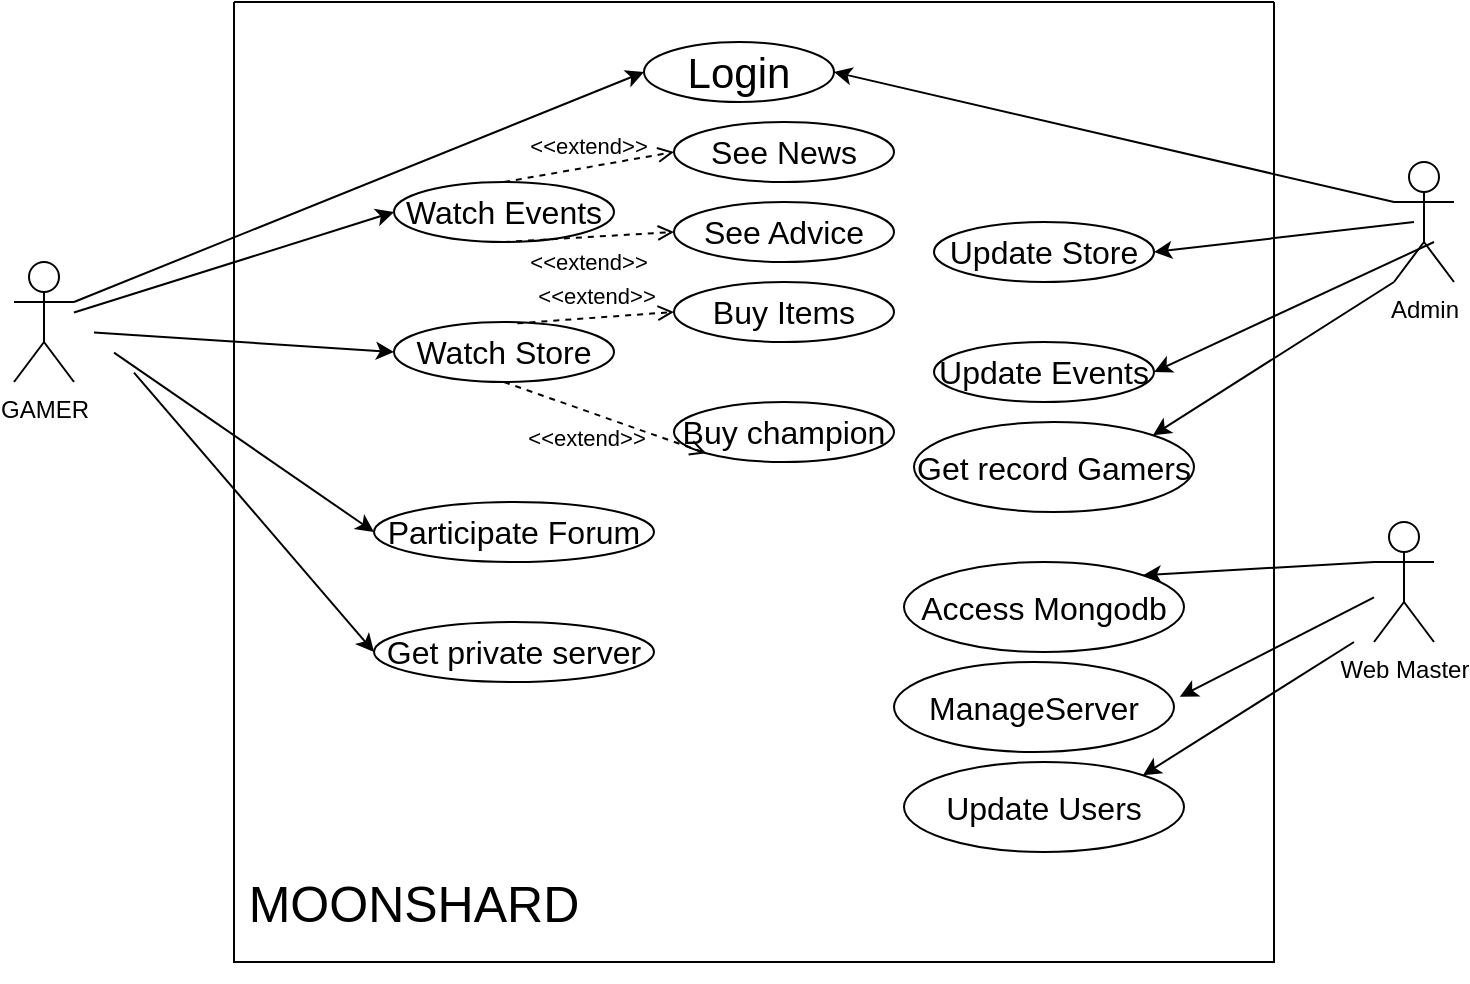 <mxfile version="20.2.0" type="device"><diagram id="Hfc5ZqMyKhjoAbJhpz8V" name="Page-1"><mxGraphModel dx="865" dy="483" grid="1" gridSize="10" guides="1" tooltips="1" connect="1" arrows="1" fold="1" page="1" pageScale="1" pageWidth="850" pageHeight="1100" math="0" shadow="0"><root><mxCell id="0"/><mxCell id="1" parent="0"/><mxCell id="8dOSoiDX0VPXUzFKW1mo-1" value="" style="swimlane;startSize=0;" vertex="1" parent="1"><mxGeometry x="160" y="40" width="520" height="480" as="geometry"/></mxCell><mxCell id="8dOSoiDX0VPXUzFKW1mo-5" value="&lt;font style=&quot;font-size: 25px;&quot;&gt;MOONSHARD&lt;/font&gt;" style="text;html=1;strokeColor=none;fillColor=none;align=center;verticalAlign=middle;whiteSpace=wrap;rounded=0;" vertex="1" parent="8dOSoiDX0VPXUzFKW1mo-1"><mxGeometry x="10" y="410" width="160" height="80" as="geometry"/></mxCell><mxCell id="8dOSoiDX0VPXUzFKW1mo-6" value="Login" style="ellipse;whiteSpace=wrap;html=1;fontSize=21;" vertex="1" parent="8dOSoiDX0VPXUzFKW1mo-1"><mxGeometry x="205" y="20" width="95" height="30" as="geometry"/></mxCell><mxCell id="8dOSoiDX0VPXUzFKW1mo-7" value="Watch Events" style="ellipse;whiteSpace=wrap;html=1;fontSize=16;" vertex="1" parent="8dOSoiDX0VPXUzFKW1mo-1"><mxGeometry x="80" y="90" width="110" height="30" as="geometry"/></mxCell><mxCell id="8dOSoiDX0VPXUzFKW1mo-8" value="Watch Store" style="ellipse;whiteSpace=wrap;html=1;fontSize=16;" vertex="1" parent="8dOSoiDX0VPXUzFKW1mo-1"><mxGeometry x="80" y="160" width="110" height="30" as="geometry"/></mxCell><mxCell id="8dOSoiDX0VPXUzFKW1mo-9" value="Buy Items" style="ellipse;whiteSpace=wrap;html=1;fontSize=16;" vertex="1" parent="8dOSoiDX0VPXUzFKW1mo-1"><mxGeometry x="220" y="140" width="110" height="30" as="geometry"/></mxCell><mxCell id="8dOSoiDX0VPXUzFKW1mo-10" value="Buy champion" style="ellipse;whiteSpace=wrap;html=1;fontSize=16;" vertex="1" parent="8dOSoiDX0VPXUzFKW1mo-1"><mxGeometry x="220" y="200" width="110" height="30" as="geometry"/></mxCell><mxCell id="8dOSoiDX0VPXUzFKW1mo-12" value="Participate Forum" style="ellipse;whiteSpace=wrap;html=1;fontSize=16;" vertex="1" parent="8dOSoiDX0VPXUzFKW1mo-1"><mxGeometry x="70" y="250" width="140" height="30" as="geometry"/></mxCell><mxCell id="8dOSoiDX0VPXUzFKW1mo-11" value="Get private server" style="ellipse;whiteSpace=wrap;html=1;fontSize=16;" vertex="1" parent="8dOSoiDX0VPXUzFKW1mo-1"><mxGeometry x="70" y="310" width="140" height="30" as="geometry"/></mxCell><mxCell id="8dOSoiDX0VPXUzFKW1mo-19" value="&lt;font style=&quot;font-size: 11px;&quot;&gt;&amp;lt;&amp;lt;extend&amp;gt;&amp;gt;&lt;/font&gt;" style="html=1;verticalAlign=bottom;labelBackgroundColor=none;endArrow=open;endFill=0;dashed=1;rounded=0;fontSize=21;exitX=0.561;exitY=0.022;exitDx=0;exitDy=0;exitPerimeter=0;entryX=0;entryY=0.5;entryDx=0;entryDy=0;" edge="1" parent="8dOSoiDX0VPXUzFKW1mo-1" source="8dOSoiDX0VPXUzFKW1mo-8" target="8dOSoiDX0VPXUzFKW1mo-9"><mxGeometry width="160" relative="1" as="geometry"><mxPoint x="140" y="150" as="sourcePoint"/><mxPoint x="300" y="150" as="targetPoint"/></mxGeometry></mxCell><mxCell id="8dOSoiDX0VPXUzFKW1mo-20" value="&lt;font style=&quot;font-size: 11px;&quot;&gt;&amp;lt;&amp;lt;extend&amp;gt;&amp;gt;&lt;/font&gt;" style="html=1;verticalAlign=bottom;labelBackgroundColor=none;endArrow=open;endFill=0;dashed=1;rounded=0;fontSize=21;exitX=0.5;exitY=1;exitDx=0;exitDy=0;entryX=0;entryY=1;entryDx=0;entryDy=0;" edge="1" parent="8dOSoiDX0VPXUzFKW1mo-1" source="8dOSoiDX0VPXUzFKW1mo-8" target="8dOSoiDX0VPXUzFKW1mo-10"><mxGeometry x="-0.041" y="-23" width="160" relative="1" as="geometry"><mxPoint x="151.71" y="170.66" as="sourcePoint"/><mxPoint x="230" y="155" as="targetPoint"/><mxPoint as="offset"/></mxGeometry></mxCell><mxCell id="8dOSoiDX0VPXUzFKW1mo-21" value="See News" style="ellipse;whiteSpace=wrap;html=1;fontSize=16;" vertex="1" parent="8dOSoiDX0VPXUzFKW1mo-1"><mxGeometry x="220" y="60" width="110" height="30" as="geometry"/></mxCell><mxCell id="8dOSoiDX0VPXUzFKW1mo-22" value="See Advice" style="ellipse;whiteSpace=wrap;html=1;fontSize=16;" vertex="1" parent="8dOSoiDX0VPXUzFKW1mo-1"><mxGeometry x="220" y="100" width="110" height="30" as="geometry"/></mxCell><mxCell id="8dOSoiDX0VPXUzFKW1mo-23" value="&lt;font style=&quot;font-size: 11px;&quot;&gt;&amp;lt;&amp;lt;extend&amp;gt;&amp;gt;&lt;/font&gt;" style="html=1;verticalAlign=bottom;labelBackgroundColor=none;endArrow=open;endFill=0;dashed=1;rounded=0;fontSize=21;exitX=0.5;exitY=0;exitDx=0;exitDy=0;entryX=0;entryY=0.5;entryDx=0;entryDy=0;" edge="1" parent="8dOSoiDX0VPXUzFKW1mo-1" source="8dOSoiDX0VPXUzFKW1mo-7" target="8dOSoiDX0VPXUzFKW1mo-21"><mxGeometry width="160" relative="1" as="geometry"><mxPoint x="151.71" y="170.66" as="sourcePoint"/><mxPoint x="230" y="165" as="targetPoint"/></mxGeometry></mxCell><mxCell id="8dOSoiDX0VPXUzFKW1mo-24" value="&lt;font style=&quot;font-size: 11px;&quot;&gt;&amp;lt;&amp;lt;extend&amp;gt;&amp;gt;&lt;/font&gt;" style="html=1;verticalAlign=bottom;labelBackgroundColor=none;endArrow=open;endFill=0;dashed=1;rounded=0;fontSize=21;exitX=0.5;exitY=1;exitDx=0;exitDy=0;entryX=0;entryY=0.5;entryDx=0;entryDy=0;" edge="1" parent="8dOSoiDX0VPXUzFKW1mo-1" source="8dOSoiDX0VPXUzFKW1mo-7" target="8dOSoiDX0VPXUzFKW1mo-22"><mxGeometry x="-0.041" y="-23" width="160" relative="1" as="geometry"><mxPoint x="145" y="200" as="sourcePoint"/><mxPoint x="246.109" y="235.607" as="targetPoint"/><mxPoint as="offset"/></mxGeometry></mxCell><mxCell id="8dOSoiDX0VPXUzFKW1mo-25" value="Update Events" style="ellipse;whiteSpace=wrap;html=1;fontSize=16;" vertex="1" parent="8dOSoiDX0VPXUzFKW1mo-1"><mxGeometry x="350" y="170" width="110" height="30" as="geometry"/></mxCell><mxCell id="8dOSoiDX0VPXUzFKW1mo-28" value="Get record Gamers" style="ellipse;whiteSpace=wrap;html=1;fontSize=16;" vertex="1" parent="8dOSoiDX0VPXUzFKW1mo-1"><mxGeometry x="340" y="210" width="140" height="45" as="geometry"/></mxCell><mxCell id="8dOSoiDX0VPXUzFKW1mo-32" value="Access Mongodb" style="ellipse;whiteSpace=wrap;html=1;fontSize=16;" vertex="1" parent="8dOSoiDX0VPXUzFKW1mo-1"><mxGeometry x="335" y="280" width="140" height="45" as="geometry"/></mxCell><mxCell id="8dOSoiDX0VPXUzFKW1mo-33" value="ManageServer" style="ellipse;whiteSpace=wrap;html=1;fontSize=16;" vertex="1" parent="8dOSoiDX0VPXUzFKW1mo-1"><mxGeometry x="330" y="330" width="140" height="45" as="geometry"/></mxCell><mxCell id="8dOSoiDX0VPXUzFKW1mo-34" value="Update Users" style="ellipse;whiteSpace=wrap;html=1;fontSize=16;" vertex="1" parent="8dOSoiDX0VPXUzFKW1mo-1"><mxGeometry x="335" y="380" width="140" height="45" as="geometry"/></mxCell><mxCell id="8dOSoiDX0VPXUzFKW1mo-2" value="GAMER" style="shape=umlActor;verticalLabelPosition=bottom;verticalAlign=top;html=1;outlineConnect=0;" vertex="1" parent="1"><mxGeometry x="50" y="170" width="30" height="60" as="geometry"/></mxCell><mxCell id="8dOSoiDX0VPXUzFKW1mo-3" value="Admin" style="shape=umlActor;verticalLabelPosition=bottom;verticalAlign=top;html=1;outlineConnect=0;" vertex="1" parent="1"><mxGeometry x="740" y="120" width="30" height="60" as="geometry"/></mxCell><mxCell id="8dOSoiDX0VPXUzFKW1mo-4" value="Web Master" style="shape=umlActor;verticalLabelPosition=bottom;verticalAlign=top;html=1;outlineConnect=0;" vertex="1" parent="1"><mxGeometry x="730" y="300" width="30" height="60" as="geometry"/></mxCell><mxCell id="8dOSoiDX0VPXUzFKW1mo-13" value="" style="endArrow=classic;html=1;rounded=0;fontSize=21;entryX=0;entryY=0.5;entryDx=0;entryDy=0;" edge="1" parent="1" source="8dOSoiDX0VPXUzFKW1mo-2" target="8dOSoiDX0VPXUzFKW1mo-7"><mxGeometry width="50" height="50" relative="1" as="geometry"><mxPoint x="350" y="210" as="sourcePoint"/><mxPoint x="400" y="160" as="targetPoint"/></mxGeometry></mxCell><mxCell id="8dOSoiDX0VPXUzFKW1mo-14" value="" style="endArrow=classic;html=1;rounded=0;fontSize=21;entryX=0;entryY=0.5;entryDx=0;entryDy=0;" edge="1" parent="1" target="8dOSoiDX0VPXUzFKW1mo-8"><mxGeometry width="50" height="50" relative="1" as="geometry"><mxPoint x="90" y="205.286" as="sourcePoint"/><mxPoint x="250" y="155" as="targetPoint"/></mxGeometry></mxCell><mxCell id="8dOSoiDX0VPXUzFKW1mo-15" value="" style="endArrow=classic;html=1;rounded=0;fontSize=21;entryX=0;entryY=0.5;entryDx=0;entryDy=0;" edge="1" parent="1" target="8dOSoiDX0VPXUzFKW1mo-12"><mxGeometry width="50" height="50" relative="1" as="geometry"><mxPoint x="100" y="215.286" as="sourcePoint"/><mxPoint x="260" y="165" as="targetPoint"/></mxGeometry></mxCell><mxCell id="8dOSoiDX0VPXUzFKW1mo-16" value="" style="endArrow=classic;html=1;rounded=0;fontSize=21;entryX=0;entryY=0.5;entryDx=0;entryDy=0;" edge="1" parent="1" target="8dOSoiDX0VPXUzFKW1mo-11"><mxGeometry width="50" height="50" relative="1" as="geometry"><mxPoint x="110" y="225.286" as="sourcePoint"/><mxPoint x="270" y="175" as="targetPoint"/></mxGeometry></mxCell><mxCell id="8dOSoiDX0VPXUzFKW1mo-17" value="" style="endArrow=classic;html=1;rounded=0;fontSize=21;entryX=1;entryY=0.5;entryDx=0;entryDy=0;exitX=0;exitY=0.333;exitDx=0;exitDy=0;exitPerimeter=0;" edge="1" parent="1" source="8dOSoiDX0VPXUzFKW1mo-3" target="8dOSoiDX0VPXUzFKW1mo-6"><mxGeometry width="50" height="50" relative="1" as="geometry"><mxPoint x="120" y="235.286" as="sourcePoint"/><mxPoint x="280" y="185" as="targetPoint"/></mxGeometry></mxCell><mxCell id="8dOSoiDX0VPXUzFKW1mo-18" value="" style="endArrow=classic;html=1;rounded=0;fontSize=21;entryX=0;entryY=0.5;entryDx=0;entryDy=0;exitX=1;exitY=0.333;exitDx=0;exitDy=0;exitPerimeter=0;" edge="1" parent="1" source="8dOSoiDX0VPXUzFKW1mo-2" target="8dOSoiDX0VPXUzFKW1mo-6"><mxGeometry width="50" height="50" relative="1" as="geometry"><mxPoint x="130" y="245.286" as="sourcePoint"/><mxPoint x="290" y="195" as="targetPoint"/></mxGeometry></mxCell><mxCell id="8dOSoiDX0VPXUzFKW1mo-27" value="Update Store" style="ellipse;whiteSpace=wrap;html=1;fontSize=16;" vertex="1" parent="1"><mxGeometry x="510" y="150" width="110" height="30" as="geometry"/></mxCell><mxCell id="8dOSoiDX0VPXUzFKW1mo-29" value="" style="endArrow=classic;html=1;rounded=0;fontSize=21;entryX=1;entryY=0.5;entryDx=0;entryDy=0;exitX=0;exitY=0.333;exitDx=0;exitDy=0;exitPerimeter=0;" edge="1" parent="1" target="8dOSoiDX0VPXUzFKW1mo-27"><mxGeometry width="50" height="50" relative="1" as="geometry"><mxPoint x="750" y="150" as="sourcePoint"/><mxPoint x="470" y="85" as="targetPoint"/></mxGeometry></mxCell><mxCell id="8dOSoiDX0VPXUzFKW1mo-30" value="" style="endArrow=classic;html=1;rounded=0;fontSize=21;entryX=1;entryY=0.5;entryDx=0;entryDy=0;exitX=0;exitY=0.333;exitDx=0;exitDy=0;exitPerimeter=0;" edge="1" parent="1" target="8dOSoiDX0VPXUzFKW1mo-25"><mxGeometry width="50" height="50" relative="1" as="geometry"><mxPoint x="760" y="160" as="sourcePoint"/><mxPoint x="480" y="95" as="targetPoint"/></mxGeometry></mxCell><mxCell id="8dOSoiDX0VPXUzFKW1mo-31" value="" style="endArrow=classic;html=1;rounded=0;fontSize=21;entryX=1;entryY=0;entryDx=0;entryDy=0;" edge="1" parent="1" target="8dOSoiDX0VPXUzFKW1mo-28"><mxGeometry width="50" height="50" relative="1" as="geometry"><mxPoint x="740" y="180" as="sourcePoint"/><mxPoint x="490" y="105" as="targetPoint"/></mxGeometry></mxCell><mxCell id="8dOSoiDX0VPXUzFKW1mo-35" value="" style="endArrow=classic;html=1;rounded=0;fontSize=21;entryX=1;entryY=0;entryDx=0;entryDy=0;exitX=0;exitY=0.333;exitDx=0;exitDy=0;exitPerimeter=0;" edge="1" parent="1" source="8dOSoiDX0VPXUzFKW1mo-4" target="8dOSoiDX0VPXUzFKW1mo-32"><mxGeometry width="50" height="50" relative="1" as="geometry"><mxPoint x="750" y="190" as="sourcePoint"/><mxPoint x="629.497" y="266.59" as="targetPoint"/></mxGeometry></mxCell><mxCell id="8dOSoiDX0VPXUzFKW1mo-36" value="" style="endArrow=classic;html=1;rounded=0;fontSize=21;entryX=1.021;entryY=0.385;entryDx=0;entryDy=0;entryPerimeter=0;" edge="1" parent="1" source="8dOSoiDX0VPXUzFKW1mo-4" target="8dOSoiDX0VPXUzFKW1mo-33"><mxGeometry width="50" height="50" relative="1" as="geometry"><mxPoint x="720" y="340" as="sourcePoint"/><mxPoint x="624.497" y="336.59" as="targetPoint"/></mxGeometry></mxCell><mxCell id="8dOSoiDX0VPXUzFKW1mo-37" value="" style="endArrow=classic;html=1;rounded=0;fontSize=21;entryX=1;entryY=0;entryDx=0;entryDy=0;" edge="1" parent="1" target="8dOSoiDX0VPXUzFKW1mo-34"><mxGeometry width="50" height="50" relative="1" as="geometry"><mxPoint x="720" y="360" as="sourcePoint"/><mxPoint x="642.94" y="397.325" as="targetPoint"/></mxGeometry></mxCell></root></mxGraphModel></diagram></mxfile>
